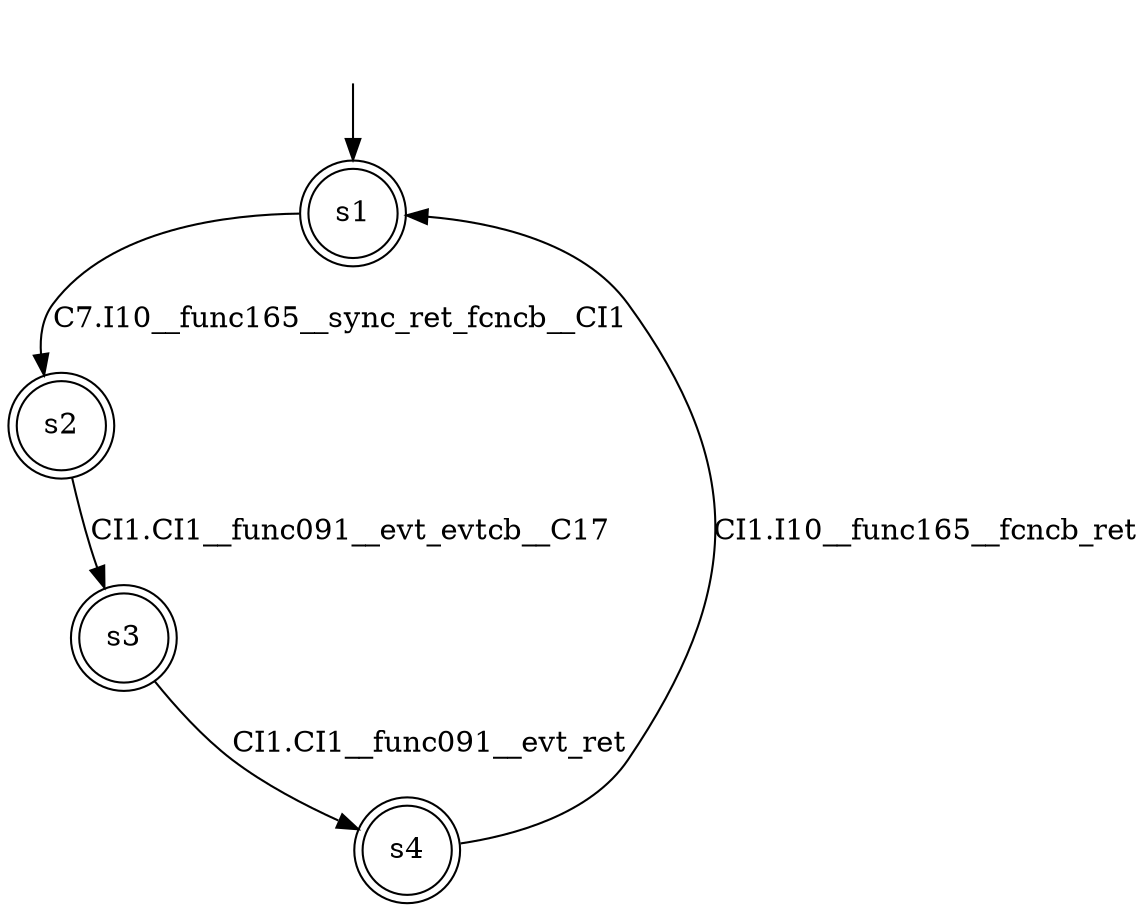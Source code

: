 digraph automaton {
	1 [label=<s1> shape="doublecircle"];
	2 [label=<s2> shape="doublecircle"];
	3 [label=<s3> shape="doublecircle"];
	4 [label=<s4> shape="doublecircle"];
	__init1 [label=<> shape="none"];
	__init1 -> 1;
	1 -> 2 [label=<C7.I10__func165__sync_ret_fcncb__CI1> id="1-0-2"];
	2 -> 3 [label=<CI1.CI1__func091__evt_evtcb__C17> id="2-0-3"];
	3 -> 4 [label=<CI1.CI1__func091__evt_ret> id="3-0-4"];
	4 -> 1 [label=<CI1.I10__func165__fcncb_ret> id="4-0-1"];
}
